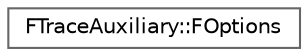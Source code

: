 digraph "Graphical Class Hierarchy"
{
 // INTERACTIVE_SVG=YES
 // LATEX_PDF_SIZE
  bgcolor="transparent";
  edge [fontname=Helvetica,fontsize=10,labelfontname=Helvetica,labelfontsize=10];
  node [fontname=Helvetica,fontsize=10,shape=box,height=0.2,width=0.4];
  rankdir="LR";
  Node0 [id="Node000000",label="FTraceAuxiliary::FOptions",height=0.2,width=0.4,color="grey40", fillcolor="white", style="filled",URL="$d9/d94/structFTraceAuxiliary_1_1FOptions.html",tooltip=" "];
}
